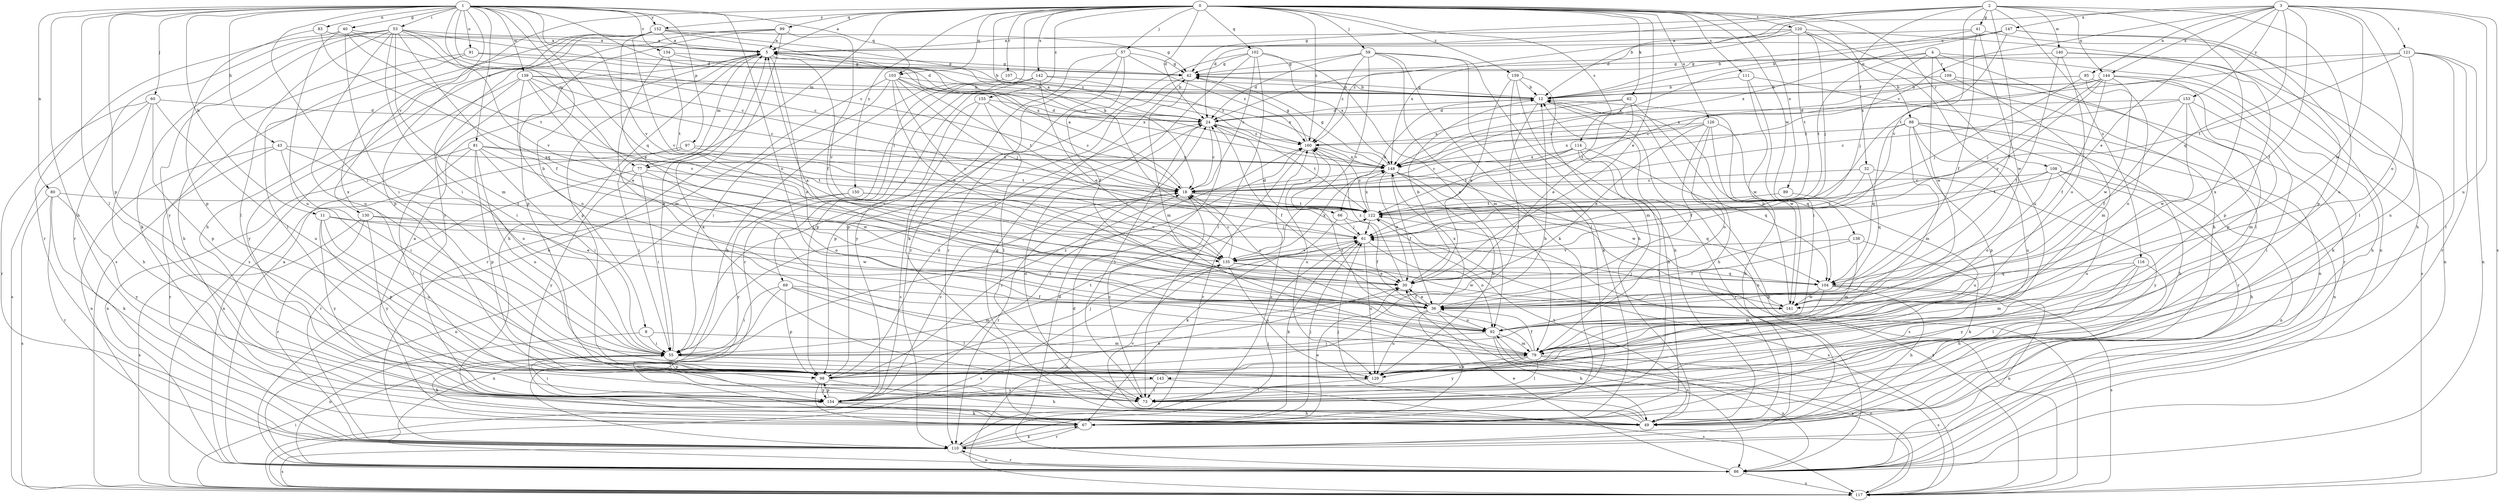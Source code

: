strict digraph  {
0;
1;
2;
3;
4;
5;
8;
11;
12;
18;
24;
30;
32;
36;
40;
41;
42;
43;
49;
53;
55;
57;
59;
60;
61;
62;
66;
67;
69;
73;
77;
79;
80;
81;
83;
85;
86;
88;
89;
91;
92;
97;
98;
99;
102;
103;
104;
107;
108;
109;
110;
111;
114;
116;
117;
120;
121;
122;
126;
129;
130;
134;
135;
138;
139;
140;
141;
142;
143;
144;
147;
148;
150;
152;
153;
154;
155;
159;
160;
0 -> 5  [label=a];
0 -> 24  [label=d];
0 -> 30  [label=e];
0 -> 57  [label=j];
0 -> 59  [label=j];
0 -> 62  [label=k];
0 -> 66  [label=k];
0 -> 69  [label=l];
0 -> 77  [label=m];
0 -> 88  [label=o];
0 -> 89  [label=o];
0 -> 99  [label=q];
0 -> 102  [label=q];
0 -> 103  [label=q];
0 -> 107  [label=r];
0 -> 108  [label=r];
0 -> 111  [label=s];
0 -> 114  [label=s];
0 -> 120  [label=t];
0 -> 126  [label=u];
0 -> 130  [label=v];
0 -> 138  [label=w];
0 -> 142  [label=x];
0 -> 150  [label=y];
0 -> 152  [label=y];
0 -> 155  [label=z];
0 -> 159  [label=z];
0 -> 160  [label=z];
1 -> 8  [label=b];
1 -> 11  [label=b];
1 -> 18  [label=c];
1 -> 24  [label=d];
1 -> 40  [label=g];
1 -> 43  [label=h];
1 -> 49  [label=h];
1 -> 53  [label=i];
1 -> 55  [label=i];
1 -> 60  [label=j];
1 -> 73  [label=l];
1 -> 77  [label=m];
1 -> 80  [label=n];
1 -> 81  [label=n];
1 -> 83  [label=n];
1 -> 91  [label=o];
1 -> 92  [label=o];
1 -> 97  [label=p];
1 -> 98  [label=p];
1 -> 103  [label=q];
1 -> 104  [label=q];
1 -> 134  [label=v];
1 -> 135  [label=v];
1 -> 139  [label=w];
1 -> 143  [label=x];
1 -> 152  [label=y];
2 -> 12  [label=b];
2 -> 24  [label=d];
2 -> 32  [label=f];
2 -> 36  [label=f];
2 -> 41  [label=g];
2 -> 42  [label=g];
2 -> 116  [label=s];
2 -> 129  [label=u];
2 -> 135  [label=v];
2 -> 140  [label=w];
2 -> 143  [label=x];
2 -> 144  [label=x];
3 -> 18  [label=c];
3 -> 24  [label=d];
3 -> 30  [label=e];
3 -> 36  [label=f];
3 -> 85  [label=n];
3 -> 92  [label=o];
3 -> 104  [label=q];
3 -> 117  [label=s];
3 -> 121  [label=t];
3 -> 129  [label=u];
3 -> 141  [label=w];
3 -> 144  [label=x];
3 -> 147  [label=x];
3 -> 153  [label=y];
4 -> 61  [label=j];
4 -> 73  [label=l];
4 -> 109  [label=r];
4 -> 117  [label=s];
4 -> 122  [label=t];
4 -> 141  [label=w];
4 -> 148  [label=x];
5 -> 42  [label=g];
5 -> 49  [label=h];
5 -> 77  [label=m];
5 -> 92  [label=o];
5 -> 98  [label=p];
5 -> 135  [label=v];
8 -> 55  [label=i];
8 -> 79  [label=m];
8 -> 86  [label=n];
11 -> 30  [label=e];
11 -> 61  [label=j];
11 -> 98  [label=p];
11 -> 129  [label=u];
11 -> 154  [label=y];
12 -> 24  [label=d];
12 -> 42  [label=g];
12 -> 55  [label=i];
12 -> 66  [label=k];
12 -> 86  [label=n];
12 -> 141  [label=w];
18 -> 5  [label=a];
18 -> 104  [label=q];
18 -> 110  [label=r];
18 -> 122  [label=t];
24 -> 5  [label=a];
24 -> 18  [label=c];
24 -> 36  [label=f];
24 -> 73  [label=l];
24 -> 122  [label=t];
24 -> 160  [label=z];
30 -> 12  [label=b];
30 -> 36  [label=f];
30 -> 160  [label=z];
32 -> 18  [label=c];
32 -> 61  [label=j];
32 -> 104  [label=q];
32 -> 154  [label=y];
36 -> 5  [label=a];
36 -> 18  [label=c];
36 -> 30  [label=e];
36 -> 67  [label=k];
36 -> 86  [label=n];
36 -> 92  [label=o];
36 -> 129  [label=u];
36 -> 148  [label=x];
40 -> 5  [label=a];
40 -> 18  [label=c];
40 -> 55  [label=i];
40 -> 110  [label=r];
40 -> 122  [label=t];
40 -> 129  [label=u];
41 -> 5  [label=a];
41 -> 12  [label=b];
41 -> 36  [label=f];
41 -> 49  [label=h];
41 -> 141  [label=w];
42 -> 12  [label=b];
42 -> 79  [label=m];
42 -> 98  [label=p];
43 -> 55  [label=i];
43 -> 86  [label=n];
43 -> 92  [label=o];
43 -> 110  [label=r];
43 -> 148  [label=x];
49 -> 24  [label=d];
49 -> 42  [label=g];
49 -> 61  [label=j];
49 -> 122  [label=t];
49 -> 135  [label=v];
53 -> 5  [label=a];
53 -> 18  [label=c];
53 -> 24  [label=d];
53 -> 36  [label=f];
53 -> 55  [label=i];
53 -> 67  [label=k];
53 -> 73  [label=l];
53 -> 79  [label=m];
53 -> 110  [label=r];
53 -> 129  [label=u];
53 -> 135  [label=v];
53 -> 154  [label=y];
55 -> 5  [label=a];
55 -> 67  [label=k];
55 -> 73  [label=l];
55 -> 98  [label=p];
55 -> 122  [label=t];
55 -> 129  [label=u];
55 -> 160  [label=z];
57 -> 36  [label=f];
57 -> 42  [label=g];
57 -> 55  [label=i];
57 -> 67  [label=k];
57 -> 110  [label=r];
57 -> 160  [label=z];
59 -> 24  [label=d];
59 -> 42  [label=g];
59 -> 49  [label=h];
59 -> 67  [label=k];
59 -> 73  [label=l];
59 -> 79  [label=m];
59 -> 135  [label=v];
59 -> 160  [label=z];
60 -> 24  [label=d];
60 -> 49  [label=h];
60 -> 98  [label=p];
60 -> 110  [label=r];
60 -> 117  [label=s];
60 -> 129  [label=u];
61 -> 24  [label=d];
61 -> 67  [label=k];
61 -> 92  [label=o];
61 -> 129  [label=u];
61 -> 135  [label=v];
62 -> 24  [label=d];
62 -> 30  [label=e];
62 -> 49  [label=h];
62 -> 122  [label=t];
62 -> 148  [label=x];
66 -> 36  [label=f];
66 -> 61  [label=j];
66 -> 67  [label=k];
67 -> 5  [label=a];
67 -> 12  [label=b];
67 -> 30  [label=e];
67 -> 61  [label=j];
67 -> 110  [label=r];
69 -> 36  [label=f];
69 -> 55  [label=i];
69 -> 73  [label=l];
69 -> 79  [label=m];
69 -> 86  [label=n];
69 -> 98  [label=p];
73 -> 5  [label=a];
73 -> 18  [label=c];
77 -> 18  [label=c];
77 -> 55  [label=i];
77 -> 92  [label=o];
77 -> 110  [label=r];
77 -> 154  [label=y];
79 -> 36  [label=f];
79 -> 73  [label=l];
79 -> 86  [label=n];
79 -> 117  [label=s];
79 -> 129  [label=u];
79 -> 154  [label=y];
79 -> 160  [label=z];
80 -> 67  [label=k];
80 -> 110  [label=r];
80 -> 117  [label=s];
80 -> 122  [label=t];
80 -> 154  [label=y];
81 -> 55  [label=i];
81 -> 73  [label=l];
81 -> 86  [label=n];
81 -> 98  [label=p];
81 -> 122  [label=t];
81 -> 129  [label=u];
81 -> 141  [label=w];
81 -> 148  [label=x];
83 -> 5  [label=a];
83 -> 98  [label=p];
83 -> 104  [label=q];
85 -> 12  [label=b];
85 -> 61  [label=j];
85 -> 92  [label=o];
85 -> 98  [label=p];
86 -> 5  [label=a];
86 -> 24  [label=d];
86 -> 30  [label=e];
86 -> 110  [label=r];
86 -> 117  [label=s];
88 -> 49  [label=h];
88 -> 79  [label=m];
88 -> 86  [label=n];
88 -> 98  [label=p];
88 -> 104  [label=q];
88 -> 110  [label=r];
88 -> 129  [label=u];
88 -> 160  [label=z];
89 -> 122  [label=t];
89 -> 129  [label=u];
91 -> 42  [label=g];
91 -> 49  [label=h];
91 -> 73  [label=l];
91 -> 148  [label=x];
92 -> 49  [label=h];
92 -> 55  [label=i];
92 -> 79  [label=m];
92 -> 117  [label=s];
97 -> 55  [label=i];
97 -> 86  [label=n];
97 -> 122  [label=t];
97 -> 148  [label=x];
98 -> 12  [label=b];
98 -> 18  [label=c];
98 -> 24  [label=d];
98 -> 49  [label=h];
98 -> 61  [label=j];
98 -> 67  [label=k];
98 -> 154  [label=y];
99 -> 5  [label=a];
99 -> 36  [label=f];
99 -> 86  [label=n];
99 -> 98  [label=p];
99 -> 117  [label=s];
99 -> 154  [label=y];
102 -> 18  [label=c];
102 -> 42  [label=g];
102 -> 55  [label=i];
102 -> 73  [label=l];
102 -> 92  [label=o];
102 -> 110  [label=r];
102 -> 148  [label=x];
103 -> 12  [label=b];
103 -> 30  [label=e];
103 -> 55  [label=i];
103 -> 61  [label=j];
103 -> 110  [label=r];
103 -> 122  [label=t];
103 -> 135  [label=v];
103 -> 148  [label=x];
104 -> 49  [label=h];
104 -> 79  [label=m];
104 -> 86  [label=n];
104 -> 117  [label=s];
104 -> 141  [label=w];
107 -> 12  [label=b];
107 -> 49  [label=h];
108 -> 18  [label=c];
108 -> 49  [label=h];
108 -> 86  [label=n];
108 -> 92  [label=o];
108 -> 122  [label=t];
108 -> 129  [label=u];
109 -> 12  [label=b];
109 -> 79  [label=m];
109 -> 110  [label=r];
110 -> 61  [label=j];
110 -> 67  [label=k];
110 -> 86  [label=n];
110 -> 117  [label=s];
110 -> 160  [label=z];
111 -> 12  [label=b];
111 -> 55  [label=i];
111 -> 86  [label=n];
111 -> 141  [label=w];
114 -> 18  [label=c];
114 -> 73  [label=l];
114 -> 104  [label=q];
114 -> 110  [label=r];
114 -> 122  [label=t];
114 -> 148  [label=x];
116 -> 49  [label=h];
116 -> 73  [label=l];
116 -> 79  [label=m];
116 -> 104  [label=q];
116 -> 154  [label=y];
117 -> 12  [label=b];
117 -> 24  [label=d];
117 -> 55  [label=i];
117 -> 92  [label=o];
117 -> 122  [label=t];
120 -> 5  [label=a];
120 -> 49  [label=h];
120 -> 61  [label=j];
120 -> 86  [label=n];
120 -> 122  [label=t];
120 -> 129  [label=u];
120 -> 148  [label=x];
120 -> 160  [label=z];
121 -> 42  [label=g];
121 -> 73  [label=l];
121 -> 86  [label=n];
121 -> 110  [label=r];
121 -> 122  [label=t];
121 -> 129  [label=u];
121 -> 148  [label=x];
122 -> 61  [label=j];
122 -> 117  [label=s];
122 -> 148  [label=x];
122 -> 160  [label=z];
126 -> 30  [label=e];
126 -> 36  [label=f];
126 -> 49  [label=h];
126 -> 92  [label=o];
126 -> 104  [label=q];
126 -> 148  [label=x];
126 -> 160  [label=z];
129 -> 73  [label=l];
130 -> 61  [label=j];
130 -> 110  [label=r];
130 -> 117  [label=s];
130 -> 141  [label=w];
130 -> 154  [label=y];
134 -> 12  [label=b];
134 -> 42  [label=g];
134 -> 79  [label=m];
134 -> 122  [label=t];
135 -> 18  [label=c];
135 -> 30  [label=e];
135 -> 104  [label=q];
135 -> 117  [label=s];
135 -> 129  [label=u];
135 -> 141  [label=w];
135 -> 148  [label=x];
138 -> 36  [label=f];
138 -> 67  [label=k];
138 -> 79  [label=m];
138 -> 135  [label=v];
139 -> 12  [label=b];
139 -> 18  [label=c];
139 -> 30  [label=e];
139 -> 55  [label=i];
139 -> 92  [label=o];
139 -> 135  [label=v];
139 -> 148  [label=x];
139 -> 154  [label=y];
140 -> 36  [label=f];
140 -> 42  [label=g];
140 -> 86  [label=n];
140 -> 92  [label=o];
140 -> 98  [label=p];
141 -> 12  [label=b];
141 -> 61  [label=j];
142 -> 12  [label=b];
142 -> 30  [label=e];
142 -> 98  [label=p];
142 -> 110  [label=r];
142 -> 154  [label=y];
142 -> 160  [label=z];
143 -> 73  [label=l];
143 -> 117  [label=s];
143 -> 154  [label=y];
144 -> 12  [label=b];
144 -> 18  [label=c];
144 -> 36  [label=f];
144 -> 49  [label=h];
144 -> 61  [label=j];
144 -> 67  [label=k];
144 -> 135  [label=v];
144 -> 141  [label=w];
144 -> 148  [label=x];
147 -> 5  [label=a];
147 -> 12  [label=b];
147 -> 73  [label=l];
147 -> 98  [label=p];
147 -> 122  [label=t];
147 -> 148  [label=x];
148 -> 18  [label=c];
148 -> 30  [label=e];
148 -> 36  [label=f];
148 -> 42  [label=g];
148 -> 117  [label=s];
148 -> 129  [label=u];
148 -> 141  [label=w];
150 -> 86  [label=n];
150 -> 122  [label=t];
150 -> 135  [label=v];
150 -> 154  [label=y];
152 -> 5  [label=a];
152 -> 18  [label=c];
152 -> 30  [label=e];
152 -> 42  [label=g];
152 -> 49  [label=h];
152 -> 98  [label=p];
152 -> 117  [label=s];
152 -> 135  [label=v];
152 -> 160  [label=z];
153 -> 18  [label=c];
153 -> 24  [label=d];
153 -> 36  [label=f];
153 -> 73  [label=l];
153 -> 79  [label=m];
153 -> 141  [label=w];
154 -> 18  [label=c];
154 -> 30  [label=e];
154 -> 49  [label=h];
154 -> 55  [label=i];
154 -> 67  [label=k];
154 -> 98  [label=p];
154 -> 160  [label=z];
155 -> 18  [label=c];
155 -> 24  [label=d];
155 -> 73  [label=l];
155 -> 98  [label=p];
155 -> 117  [label=s];
159 -> 12  [label=b];
159 -> 30  [label=e];
159 -> 49  [label=h];
159 -> 67  [label=k];
159 -> 79  [label=m];
160 -> 42  [label=g];
160 -> 110  [label=r];
160 -> 129  [label=u];
160 -> 148  [label=x];
}

